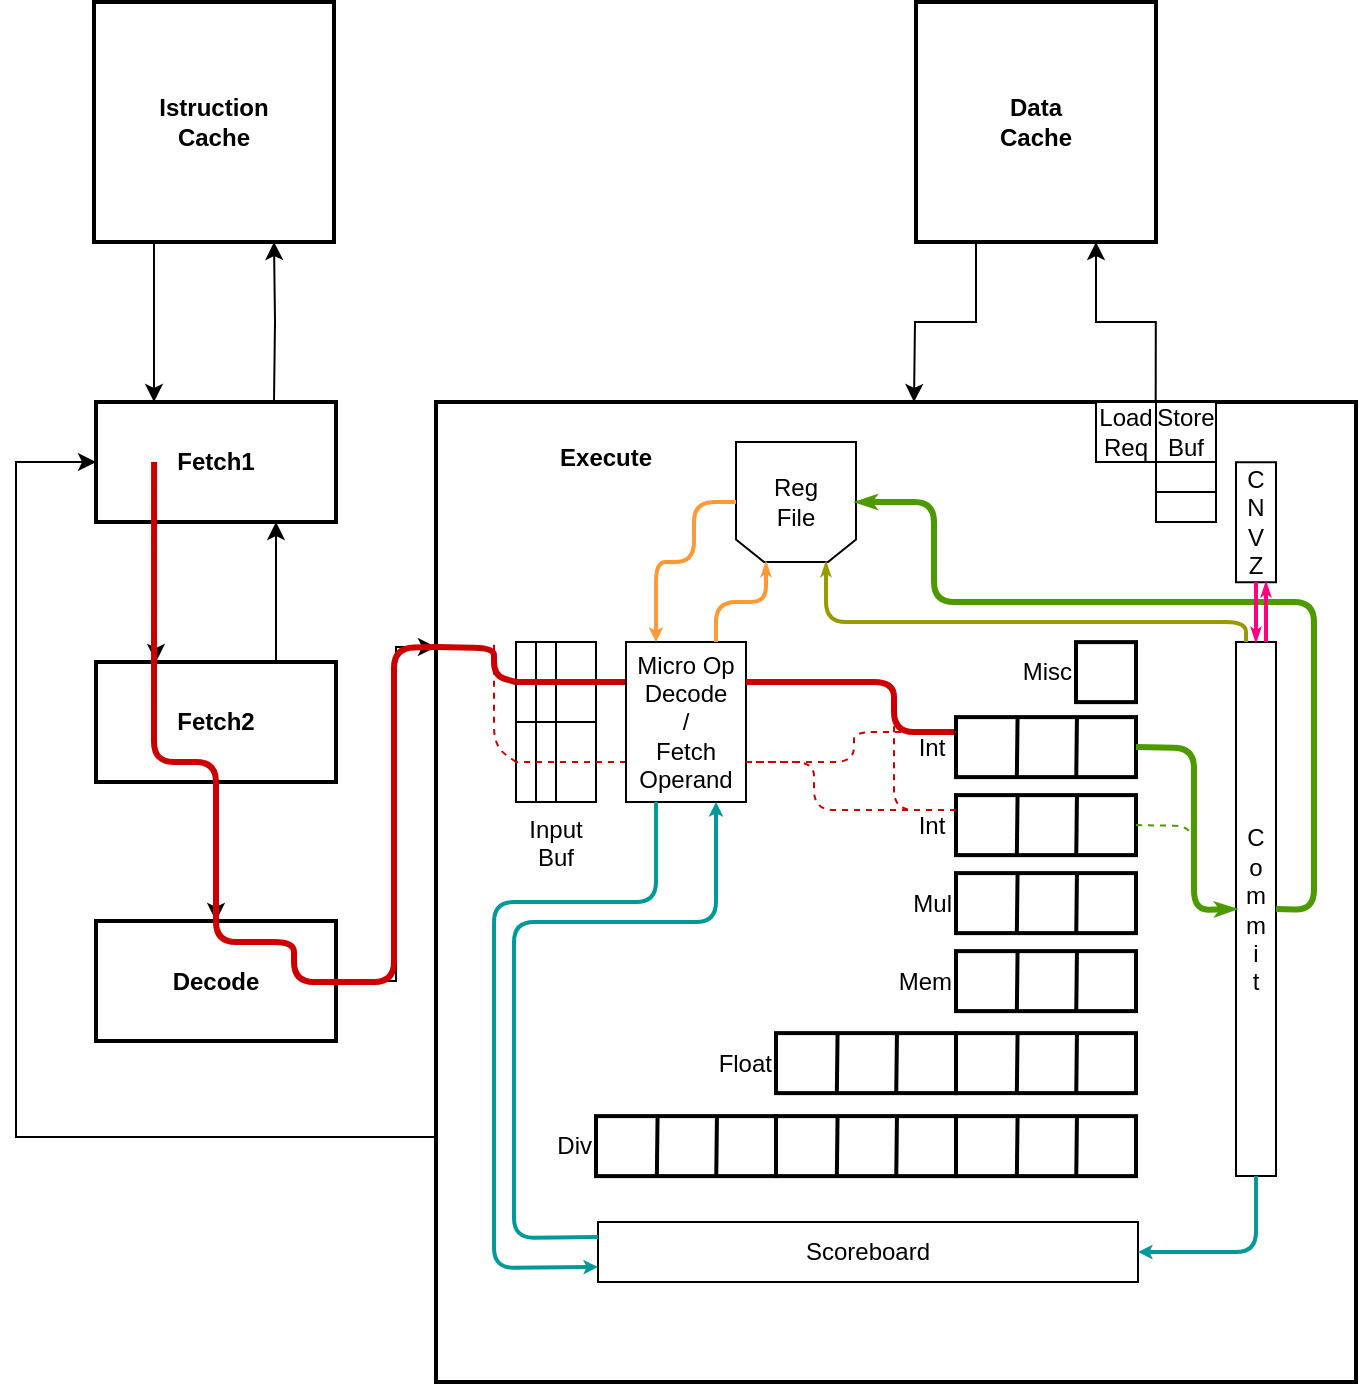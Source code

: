 <mxfile version="12.1.3" type="github" pages="1">
  <diagram id="EdAOTdUpAiUYNW-F2-T8" name="Page-1">
    <mxGraphModel dx="289" dy="156" grid="1" gridSize="10" guides="1" tooltips="1" connect="1" arrows="1" fold="1" page="1" pageScale="1" pageWidth="827" pageHeight="1169" math="0" shadow="0">
      <root>
        <mxCell id="0"/>
        <mxCell id="1" parent="0"/>
        <mxCell id="BWJzSY4zwBTKgIu4_3Df-1" style="edgeStyle=orthogonalEdgeStyle;rounded=0;orthogonalLoop=1;jettySize=auto;html=1;exitX=0.25;exitY=1;exitDx=0;exitDy=0;entryX=0.25;entryY=0;entryDx=0;entryDy=0;fontStyle=1" parent="1" source="BWJzSY4zwBTKgIu4_3Df-2" target="BWJzSY4zwBTKgIu4_3Df-5" edge="1">
          <mxGeometry relative="1" as="geometry"/>
        </mxCell>
        <mxCell id="BWJzSY4zwBTKgIu4_3Df-2" value="Fetch1" style="rounded=0;whiteSpace=wrap;html=1;fontStyle=1;strokeWidth=2;" parent="1" vertex="1">
          <mxGeometry x="81" y="240" width="120" height="60" as="geometry"/>
        </mxCell>
        <mxCell id="BWJzSY4zwBTKgIu4_3Df-3" style="edgeStyle=orthogonalEdgeStyle;rounded=0;orthogonalLoop=1;jettySize=auto;html=1;exitX=0.75;exitY=0;exitDx=0;exitDy=0;fontStyle=1;entryX=0.75;entryY=1;entryDx=0;entryDy=0;" parent="1" source="BWJzSY4zwBTKgIu4_3Df-5" target="BWJzSY4zwBTKgIu4_3Df-2" edge="1">
          <mxGeometry relative="1" as="geometry">
            <mxPoint x="91" y="400" as="targetPoint"/>
          </mxGeometry>
        </mxCell>
        <mxCell id="BWJzSY4zwBTKgIu4_3Df-4" style="edgeStyle=orthogonalEdgeStyle;rounded=0;orthogonalLoop=1;jettySize=auto;html=1;exitX=0.5;exitY=1;exitDx=0;exitDy=0;entryX=0.5;entryY=0;entryDx=0;entryDy=0;fontStyle=1" parent="1" source="BWJzSY4zwBTKgIu4_3Df-5" target="BWJzSY4zwBTKgIu4_3Df-7" edge="1">
          <mxGeometry relative="1" as="geometry"/>
        </mxCell>
        <mxCell id="BWJzSY4zwBTKgIu4_3Df-5" value="Fetch2" style="rounded=0;whiteSpace=wrap;html=1;fontStyle=1;strokeWidth=2;" parent="1" vertex="1">
          <mxGeometry x="81" y="370" width="120" height="60" as="geometry"/>
        </mxCell>
        <mxCell id="BWJzSY4zwBTKgIu4_3Df-6" style="edgeStyle=orthogonalEdgeStyle;rounded=0;orthogonalLoop=1;jettySize=auto;html=1;exitX=1;exitY=0.5;exitDx=0;exitDy=0;entryX=0;entryY=0.25;entryDx=0;entryDy=0;" parent="1" source="BWJzSY4zwBTKgIu4_3Df-7" target="BWJzSY4zwBTKgIu4_3Df-9" edge="1">
          <mxGeometry relative="1" as="geometry">
            <mxPoint x="271" y="348" as="targetPoint"/>
            <Array as="points">
              <mxPoint x="231" y="530"/>
              <mxPoint x="231" y="363"/>
            </Array>
          </mxGeometry>
        </mxCell>
        <mxCell id="BWJzSY4zwBTKgIu4_3Df-7" value="&lt;span&gt;Decode&lt;/span&gt;" style="rounded=0;whiteSpace=wrap;html=1;fontStyle=1;strokeWidth=2;" parent="1" vertex="1">
          <mxGeometry x="81" y="499.5" width="120" height="60" as="geometry"/>
        </mxCell>
        <mxCell id="BWJzSY4zwBTKgIu4_3Df-8" style="edgeStyle=orthogonalEdgeStyle;rounded=0;orthogonalLoop=1;jettySize=auto;html=1;entryX=0;entryY=0.5;entryDx=0;entryDy=0;exitX=0;exitY=0.75;exitDx=0;exitDy=0;" parent="1" source="BWJzSY4zwBTKgIu4_3Df-9" target="BWJzSY4zwBTKgIu4_3Df-2" edge="1">
          <mxGeometry relative="1" as="geometry">
            <Array as="points">
              <mxPoint x="41" y="608"/>
              <mxPoint x="41" y="270"/>
            </Array>
            <mxPoint x="271" y="563" as="sourcePoint"/>
          </mxGeometry>
        </mxCell>
        <mxCell id="BWJzSY4zwBTKgIu4_3Df-9" value="&amp;nbsp; &amp;nbsp; &amp;nbsp; &amp;nbsp; &amp;nbsp; &lt;br&gt;&amp;nbsp; &amp;nbsp; &amp;nbsp; &amp;nbsp; &amp;nbsp; &amp;nbsp; &amp;nbsp; &amp;nbsp; &amp;nbsp; &lt;b&gt;Execute&lt;/b&gt;" style="rounded=0;whiteSpace=wrap;html=1;verticalAlign=top;labelPosition=center;verticalLabelPosition=middle;align=left;strokeWidth=2;" parent="1" vertex="1">
          <mxGeometry x="251" y="240" width="460" height="490" as="geometry"/>
        </mxCell>
        <mxCell id="BWJzSY4zwBTKgIu4_3Df-10" value="C&lt;br&gt;o&lt;br&gt;m&lt;br&gt;m&lt;br&gt;i&lt;br&gt;t" style="rounded=0;whiteSpace=wrap;html=1;align=center;strokeWidth=1;" parent="1" vertex="1">
          <mxGeometry x="651" y="360" width="20" height="267" as="geometry"/>
        </mxCell>
        <mxCell id="XssXL2FNqTkKxZEnzrCa-3" value="Scoreboard" style="rounded=0;whiteSpace=wrap;html=1;strokeWidth=1;" parent="1" vertex="1">
          <mxGeometry x="332" y="650" width="270" height="30" as="geometry"/>
        </mxCell>
        <mxCell id="xlTgU6gEici19xFDkvJ_-10" style="edgeStyle=orthogonalEdgeStyle;rounded=0;orthogonalLoop=1;jettySize=auto;html=1;exitX=0.25;exitY=1;exitDx=0;exitDy=0;entryX=0.25;entryY=0;entryDx=0;entryDy=0;fontStyle=1" parent="1" source="xlTgU6gEici19xFDkvJ_-1" edge="1">
          <mxGeometry relative="1" as="geometry">
            <mxPoint x="110" y="240" as="targetPoint"/>
          </mxGeometry>
        </mxCell>
        <mxCell id="xlTgU6gEici19xFDkvJ_-1" value="Istruction&lt;br&gt;Cache" style="rounded=0;whiteSpace=wrap;html=1;fontStyle=1;strokeWidth=2;" parent="1" vertex="1">
          <mxGeometry x="80" y="40" width="120" height="120" as="geometry"/>
        </mxCell>
        <mxCell id="xlTgU6gEici19xFDkvJ_-11" style="edgeStyle=orthogonalEdgeStyle;rounded=0;orthogonalLoop=1;jettySize=auto;html=1;exitX=0.75;exitY=0;exitDx=0;exitDy=0;entryX=0.75;entryY=1;entryDx=0;entryDy=0;fontStyle=1" parent="1" target="xlTgU6gEici19xFDkvJ_-1" edge="1">
          <mxGeometry relative="1" as="geometry">
            <mxPoint x="170" y="240" as="sourcePoint"/>
          </mxGeometry>
        </mxCell>
        <mxCell id="xlTgU6gEici19xFDkvJ_-9" style="edgeStyle=orthogonalEdgeStyle;rounded=0;orthogonalLoop=1;jettySize=auto;html=1;exitX=0.995;exitY=0.005;exitDx=0;exitDy=0;entryX=0.75;entryY=1;entryDx=0;entryDy=0;exitPerimeter=0;" parent="1" source="oU3VeBDMUItlI4Esvr1q-60" target="xlTgU6gEici19xFDkvJ_-6" edge="1">
          <mxGeometry relative="1" as="geometry"/>
        </mxCell>
        <mxCell id="xlTgU6gEici19xFDkvJ_-8" style="edgeStyle=orthogonalEdgeStyle;rounded=0;orthogonalLoop=1;jettySize=auto;html=1;exitX=0.25;exitY=1;exitDx=0;exitDy=0;entryX=0.5;entryY=0;entryDx=0;entryDy=0;" parent="1" source="xlTgU6gEici19xFDkvJ_-6" edge="1">
          <mxGeometry relative="1" as="geometry">
            <mxPoint x="490" y="240" as="targetPoint"/>
          </mxGeometry>
        </mxCell>
        <mxCell id="xlTgU6gEici19xFDkvJ_-6" value="Data&lt;br&gt;Cache" style="rounded=0;whiteSpace=wrap;html=1;fontStyle=1;strokeWidth=2;" parent="1" vertex="1">
          <mxGeometry x="491" y="40" width="120" height="120" as="geometry"/>
        </mxCell>
        <mxCell id="oU3VeBDMUItlI4Esvr1q-23" value="Int&amp;nbsp;" style="rounded=0;whiteSpace=wrap;html=1;align=right;labelPosition=left;verticalLabelPosition=middle;verticalAlign=middle;strokeWidth=2;" parent="1" vertex="1">
          <mxGeometry x="511" y="436.559" width="90" height="30" as="geometry"/>
        </mxCell>
        <mxCell id="oU3VeBDMUItlI4Esvr1q-24" value="" style="endArrow=none;html=1;exitX=0.338;exitY=0.997;exitDx=0;exitDy=0;exitPerimeter=0;entryX=0.342;entryY=0.003;entryDx=0;entryDy=0;entryPerimeter=0;strokeWidth=2;" parent="1" source="oU3VeBDMUItlI4Esvr1q-23" target="oU3VeBDMUItlI4Esvr1q-23" edge="1">
          <mxGeometry width="50" height="50" relative="1" as="geometry">
            <mxPoint x="-19" y="539.559" as="sourcePoint"/>
            <mxPoint x="382" y="359.559" as="targetPoint"/>
          </mxGeometry>
        </mxCell>
        <mxCell id="oU3VeBDMUItlI4Esvr1q-25" value="" style="endArrow=none;html=1;exitX=0.668;exitY=1.01;exitDx=0;exitDy=0;exitPerimeter=0;entryX=0.672;entryY=-0.003;entryDx=0;entryDy=0;entryPerimeter=0;strokeWidth=2;" parent="1" source="oU3VeBDMUItlI4Esvr1q-23" target="oU3VeBDMUItlI4Esvr1q-23" edge="1">
          <mxGeometry width="50" height="50" relative="1" as="geometry">
            <mxPoint x="420.8" y="419.939" as="sourcePoint"/>
            <mxPoint x="421" y="359.559" as="targetPoint"/>
          </mxGeometry>
        </mxCell>
        <mxCell id="oU3VeBDMUItlI4Esvr1q-26" value="Mul" style="rounded=0;whiteSpace=wrap;html=1;align=right;labelPosition=left;verticalLabelPosition=middle;verticalAlign=middle;strokeWidth=2;" parent="1" vertex="1">
          <mxGeometry x="511" y="475.559" width="90" height="30" as="geometry"/>
        </mxCell>
        <mxCell id="oU3VeBDMUItlI4Esvr1q-27" value="" style="endArrow=none;html=1;exitX=0.338;exitY=0.997;exitDx=0;exitDy=0;exitPerimeter=0;entryX=0.342;entryY=0.003;entryDx=0;entryDy=0;entryPerimeter=0;strokeWidth=2;" parent="1" source="oU3VeBDMUItlI4Esvr1q-26" target="oU3VeBDMUItlI4Esvr1q-26" edge="1">
          <mxGeometry width="50" height="50" relative="1" as="geometry">
            <mxPoint x="-19" y="579.559" as="sourcePoint"/>
            <mxPoint x="382" y="399.559" as="targetPoint"/>
          </mxGeometry>
        </mxCell>
        <mxCell id="oU3VeBDMUItlI4Esvr1q-28" value="" style="endArrow=none;html=1;exitX=0.668;exitY=1.01;exitDx=0;exitDy=0;exitPerimeter=0;entryX=0.672;entryY=-0.003;entryDx=0;entryDy=0;entryPerimeter=0;strokeWidth=2;" parent="1" source="oU3VeBDMUItlI4Esvr1q-26" target="oU3VeBDMUItlI4Esvr1q-26" edge="1">
          <mxGeometry width="50" height="50" relative="1" as="geometry">
            <mxPoint x="420.8" y="459.939" as="sourcePoint"/>
            <mxPoint x="421" y="399.559" as="targetPoint"/>
          </mxGeometry>
        </mxCell>
        <mxCell id="oU3VeBDMUItlI4Esvr1q-29" value="Div" style="rounded=0;whiteSpace=wrap;html=1;align=right;labelPosition=left;verticalLabelPosition=middle;verticalAlign=middle;strokeWidth=2;" parent="1" vertex="1">
          <mxGeometry x="331" y="597.059" width="90" height="30" as="geometry"/>
        </mxCell>
        <mxCell id="oU3VeBDMUItlI4Esvr1q-30" value="" style="endArrow=none;html=1;exitX=0.338;exitY=0.997;exitDx=0;exitDy=0;exitPerimeter=0;entryX=0.342;entryY=0.003;entryDx=0;entryDy=0;entryPerimeter=0;strokeWidth=2;" parent="1" source="oU3VeBDMUItlI4Esvr1q-29" target="oU3VeBDMUItlI4Esvr1q-29" edge="1">
          <mxGeometry width="50" height="50" relative="1" as="geometry">
            <mxPoint x="-19" y="619.559" as="sourcePoint"/>
            <mxPoint x="382" y="439.559" as="targetPoint"/>
          </mxGeometry>
        </mxCell>
        <mxCell id="oU3VeBDMUItlI4Esvr1q-31" value="" style="endArrow=none;html=1;exitX=0.668;exitY=1.01;exitDx=0;exitDy=0;exitPerimeter=0;entryX=0.672;entryY=-0.003;entryDx=0;entryDy=0;entryPerimeter=0;strokeWidth=2;" parent="1" source="oU3VeBDMUItlI4Esvr1q-29" target="oU3VeBDMUItlI4Esvr1q-29" edge="1">
          <mxGeometry width="50" height="50" relative="1" as="geometry">
            <mxPoint x="420.8" y="499.939" as="sourcePoint"/>
            <mxPoint x="421" y="439.559" as="targetPoint"/>
          </mxGeometry>
        </mxCell>
        <mxCell id="oU3VeBDMUItlI4Esvr1q-35" value="" style="rounded=0;whiteSpace=wrap;html=1;align=right;labelPosition=left;verticalLabelPosition=middle;verticalAlign=middle;strokeWidth=2;" parent="1" vertex="1">
          <mxGeometry x="421" y="597.059" width="90" height="30" as="geometry"/>
        </mxCell>
        <mxCell id="oU3VeBDMUItlI4Esvr1q-36" value="" style="endArrow=none;html=1;exitX=0.338;exitY=0.997;exitDx=0;exitDy=0;exitPerimeter=0;entryX=0.342;entryY=0.003;entryDx=0;entryDy=0;entryPerimeter=0;strokeWidth=2;" parent="1" source="oU3VeBDMUItlI4Esvr1q-35" target="oU3VeBDMUItlI4Esvr1q-35" edge="1">
          <mxGeometry width="50" height="50" relative="1" as="geometry">
            <mxPoint x="-324" y="659.559" as="sourcePoint"/>
            <mxPoint x="77" y="479.559" as="targetPoint"/>
          </mxGeometry>
        </mxCell>
        <mxCell id="oU3VeBDMUItlI4Esvr1q-37" value="" style="endArrow=none;html=1;exitX=0.668;exitY=1.01;exitDx=0;exitDy=0;exitPerimeter=0;entryX=0.672;entryY=-0.003;entryDx=0;entryDy=0;entryPerimeter=0;strokeWidth=2;" parent="1" source="oU3VeBDMUItlI4Esvr1q-35" target="oU3VeBDMUItlI4Esvr1q-35" edge="1">
          <mxGeometry width="50" height="50" relative="1" as="geometry">
            <mxPoint x="115.8" y="539.939" as="sourcePoint"/>
            <mxPoint x="116" y="479.559" as="targetPoint"/>
          </mxGeometry>
        </mxCell>
        <mxCell id="oU3VeBDMUItlI4Esvr1q-38" value="" style="rounded=0;whiteSpace=wrap;html=1;align=right;labelPosition=left;verticalLabelPosition=middle;verticalAlign=middle;strokeWidth=2;" parent="1" vertex="1">
          <mxGeometry x="511" y="597.059" width="90" height="30" as="geometry"/>
        </mxCell>
        <mxCell id="oU3VeBDMUItlI4Esvr1q-39" value="" style="endArrow=none;html=1;exitX=0.338;exitY=0.997;exitDx=0;exitDy=0;exitPerimeter=0;entryX=0.342;entryY=0.003;entryDx=0;entryDy=0;entryPerimeter=0;strokeWidth=2;" parent="1" source="oU3VeBDMUItlI4Esvr1q-38" target="oU3VeBDMUItlI4Esvr1q-38" edge="1">
          <mxGeometry width="50" height="50" relative="1" as="geometry">
            <mxPoint x="-314" y="669.559" as="sourcePoint"/>
            <mxPoint x="87" y="489.559" as="targetPoint"/>
          </mxGeometry>
        </mxCell>
        <mxCell id="oU3VeBDMUItlI4Esvr1q-40" value="" style="endArrow=none;html=1;exitX=0.668;exitY=1.01;exitDx=0;exitDy=0;exitPerimeter=0;entryX=0.672;entryY=-0.003;entryDx=0;entryDy=0;entryPerimeter=0;strokeWidth=2;" parent="1" source="oU3VeBDMUItlI4Esvr1q-38" target="oU3VeBDMUItlI4Esvr1q-38" edge="1">
          <mxGeometry width="50" height="50" relative="1" as="geometry">
            <mxPoint x="125.8" y="549.939" as="sourcePoint"/>
            <mxPoint x="126" y="489.559" as="targetPoint"/>
          </mxGeometry>
        </mxCell>
        <mxCell id="oU3VeBDMUItlI4Esvr1q-41" value="Float" style="rounded=0;whiteSpace=wrap;html=1;align=right;labelPosition=left;verticalLabelPosition=middle;verticalAlign=middle;strokeWidth=2;" parent="1" vertex="1">
          <mxGeometry x="421" y="555.559" width="90" height="30" as="geometry"/>
        </mxCell>
        <mxCell id="oU3VeBDMUItlI4Esvr1q-42" value="" style="endArrow=none;html=1;exitX=0.338;exitY=0.997;exitDx=0;exitDy=0;exitPerimeter=0;entryX=0.342;entryY=0.003;entryDx=0;entryDy=0;entryPerimeter=0;strokeWidth=2;" parent="1" source="oU3VeBDMUItlI4Esvr1q-41" target="oU3VeBDMUItlI4Esvr1q-41" edge="1">
          <mxGeometry width="50" height="50" relative="1" as="geometry">
            <mxPoint x="-304" y="679.559" as="sourcePoint"/>
            <mxPoint x="97" y="499.559" as="targetPoint"/>
          </mxGeometry>
        </mxCell>
        <mxCell id="oU3VeBDMUItlI4Esvr1q-43" value="" style="endArrow=none;html=1;exitX=0.668;exitY=1.01;exitDx=0;exitDy=0;exitPerimeter=0;entryX=0.672;entryY=-0.003;entryDx=0;entryDy=0;entryPerimeter=0;strokeWidth=2;" parent="1" source="oU3VeBDMUItlI4Esvr1q-41" target="oU3VeBDMUItlI4Esvr1q-41" edge="1">
          <mxGeometry width="50" height="50" relative="1" as="geometry">
            <mxPoint x="135.8" y="559.939" as="sourcePoint"/>
            <mxPoint x="136" y="499.559" as="targetPoint"/>
          </mxGeometry>
        </mxCell>
        <mxCell id="oU3VeBDMUItlI4Esvr1q-44" value="" style="rounded=0;whiteSpace=wrap;html=1;align=right;labelPosition=left;verticalLabelPosition=middle;verticalAlign=middle;strokeWidth=2;" parent="1" vertex="1">
          <mxGeometry x="511" y="555.559" width="90" height="30" as="geometry"/>
        </mxCell>
        <mxCell id="oU3VeBDMUItlI4Esvr1q-45" value="" style="endArrow=none;html=1;exitX=0.338;exitY=0.997;exitDx=0;exitDy=0;exitPerimeter=0;entryX=0.342;entryY=0.003;entryDx=0;entryDy=0;entryPerimeter=0;strokeWidth=2;" parent="1" source="oU3VeBDMUItlI4Esvr1q-44" target="oU3VeBDMUItlI4Esvr1q-44" edge="1">
          <mxGeometry width="50" height="50" relative="1" as="geometry">
            <mxPoint x="-294" y="689.559" as="sourcePoint"/>
            <mxPoint x="107" y="509.559" as="targetPoint"/>
          </mxGeometry>
        </mxCell>
        <mxCell id="oU3VeBDMUItlI4Esvr1q-46" value="" style="endArrow=none;html=1;exitX=0.668;exitY=1.01;exitDx=0;exitDy=0;exitPerimeter=0;entryX=0.672;entryY=-0.003;entryDx=0;entryDy=0;entryPerimeter=0;strokeWidth=2;" parent="1" source="oU3VeBDMUItlI4Esvr1q-44" target="oU3VeBDMUItlI4Esvr1q-44" edge="1">
          <mxGeometry width="50" height="50" relative="1" as="geometry">
            <mxPoint x="145.8" y="569.939" as="sourcePoint"/>
            <mxPoint x="146" y="509.559" as="targetPoint"/>
          </mxGeometry>
        </mxCell>
        <mxCell id="oU3VeBDMUItlI4Esvr1q-48" value="Mem" style="rounded=0;whiteSpace=wrap;html=1;align=right;labelPosition=left;verticalLabelPosition=middle;verticalAlign=middle;strokeWidth=2;" parent="1" vertex="1">
          <mxGeometry x="511" y="514.559" width="90" height="30" as="geometry"/>
        </mxCell>
        <mxCell id="oU3VeBDMUItlI4Esvr1q-49" value="" style="endArrow=none;html=1;exitX=0.338;exitY=0.997;exitDx=0;exitDy=0;exitPerimeter=0;entryX=0.342;entryY=0.003;entryDx=0;entryDy=0;entryPerimeter=0;strokeWidth=2;" parent="1" source="oU3VeBDMUItlI4Esvr1q-48" target="oU3VeBDMUItlI4Esvr1q-48" edge="1">
          <mxGeometry width="50" height="50" relative="1" as="geometry">
            <mxPoint x="-19" y="697.559" as="sourcePoint"/>
            <mxPoint x="382" y="517.559" as="targetPoint"/>
          </mxGeometry>
        </mxCell>
        <mxCell id="oU3VeBDMUItlI4Esvr1q-50" value="" style="endArrow=none;html=1;exitX=0.668;exitY=1.01;exitDx=0;exitDy=0;exitPerimeter=0;entryX=0.672;entryY=-0.003;entryDx=0;entryDy=0;entryPerimeter=0;strokeWidth=2;" parent="1" source="oU3VeBDMUItlI4Esvr1q-48" target="oU3VeBDMUItlI4Esvr1q-48" edge="1">
          <mxGeometry width="50" height="50" relative="1" as="geometry">
            <mxPoint x="420.8" y="577.939" as="sourcePoint"/>
            <mxPoint x="421" y="517.559" as="targetPoint"/>
          </mxGeometry>
        </mxCell>
        <mxCell id="oU3VeBDMUItlI4Esvr1q-51" value="Misc" style="rounded=0;whiteSpace=wrap;html=1;align=right;labelPosition=left;verticalLabelPosition=middle;verticalAlign=middle;strokeWidth=2;" parent="1" vertex="1">
          <mxGeometry x="571" y="360.059" width="30" height="30" as="geometry"/>
        </mxCell>
        <mxCell id="oU3VeBDMUItlI4Esvr1q-57" value="" style="rounded=0;whiteSpace=wrap;html=1;align=left;verticalAlign=top;labelPosition=right;verticalLabelPosition=middle;" parent="1" vertex="1">
          <mxGeometry x="611" y="240" width="30" height="60" as="geometry"/>
        </mxCell>
        <mxCell id="oU3VeBDMUItlI4Esvr1q-58" value="" style="endArrow=none;html=1;entryX=0;entryY=0.5;entryDx=0;entryDy=0;exitX=1;exitY=0.5;exitDx=0;exitDy=0;" parent="1" source="oU3VeBDMUItlI4Esvr1q-57" target="oU3VeBDMUItlI4Esvr1q-57" edge="1">
          <mxGeometry width="50" height="50" relative="1" as="geometry">
            <mxPoint x="346" y="480" as="sourcePoint"/>
            <mxPoint x="396" y="430" as="targetPoint"/>
          </mxGeometry>
        </mxCell>
        <mxCell id="oU3VeBDMUItlI4Esvr1q-59" value="" style="endArrow=none;html=1;entryX=0;entryY=0.75;entryDx=0;entryDy=0;exitX=1;exitY=0.75;exitDx=0;exitDy=0;" parent="1" source="oU3VeBDMUItlI4Esvr1q-57" target="oU3VeBDMUItlI4Esvr1q-57" edge="1">
          <mxGeometry width="50" height="50" relative="1" as="geometry">
            <mxPoint x="346" y="480" as="sourcePoint"/>
            <mxPoint x="396" y="430" as="targetPoint"/>
          </mxGeometry>
        </mxCell>
        <mxCell id="oU3VeBDMUItlI4Esvr1q-60" value="Load&lt;br&gt;Req" style="rounded=0;whiteSpace=wrap;html=1;align=center;labelPosition=center;verticalLabelPosition=middle;verticalAlign=middle;" parent="1" vertex="1">
          <mxGeometry x="581" y="240" width="30" height="30" as="geometry"/>
        </mxCell>
        <mxCell id="oU3VeBDMUItlI4Esvr1q-61" value="Store&lt;br&gt;Buf" style="text;html=1;strokeColor=none;fillColor=none;align=center;verticalAlign=middle;whiteSpace=wrap;rounded=0;" parent="1" vertex="1">
          <mxGeometry x="611" y="240" width="30" height="30" as="geometry"/>
        </mxCell>
        <mxCell id="oU3VeBDMUItlI4Esvr1q-62" value="Input Buf" style="rounded=0;whiteSpace=wrap;html=1;align=center;labelPosition=center;verticalLabelPosition=bottom;verticalAlign=top;" parent="1" vertex="1">
          <mxGeometry x="291" y="360" width="40" height="80" as="geometry"/>
        </mxCell>
        <mxCell id="oU3VeBDMUItlI4Esvr1q-63" value="" style="endArrow=none;html=1;entryX=0.5;entryY=0;entryDx=0;entryDy=0;exitX=0.5;exitY=1;exitDx=0;exitDy=0;" parent="1" source="oU3VeBDMUItlI4Esvr1q-62" target="oU3VeBDMUItlI4Esvr1q-62" edge="1">
          <mxGeometry width="50" height="50" relative="1" as="geometry">
            <mxPoint x="-29" y="730" as="sourcePoint"/>
            <mxPoint x="21" y="680" as="targetPoint"/>
          </mxGeometry>
        </mxCell>
        <mxCell id="oU3VeBDMUItlI4Esvr1q-64" value="" style="endArrow=none;html=1;entryX=0.25;entryY=0;entryDx=0;entryDy=0;exitX=0.25;exitY=1;exitDx=0;exitDy=0;" parent="1" source="oU3VeBDMUItlI4Esvr1q-62" target="oU3VeBDMUItlI4Esvr1q-62" edge="1">
          <mxGeometry width="50" height="50" relative="1" as="geometry">
            <mxPoint x="-29" y="730" as="sourcePoint"/>
            <mxPoint x="21" y="680" as="targetPoint"/>
          </mxGeometry>
        </mxCell>
        <mxCell id="oU3VeBDMUItlI4Esvr1q-67" value="" style="shape=loopLimit;whiteSpace=wrap;html=1;align=left;rotation=180;size=14;" parent="1" vertex="1">
          <mxGeometry x="401" y="260" width="60" height="60" as="geometry"/>
        </mxCell>
        <mxCell id="oU3VeBDMUItlI4Esvr1q-68" value="Reg&lt;br&gt;File" style="text;html=1;strokeColor=none;fillColor=none;align=center;verticalAlign=middle;whiteSpace=wrap;rounded=0;" parent="1" vertex="1">
          <mxGeometry x="411" y="280" width="40" height="20" as="geometry"/>
        </mxCell>
        <mxCell id="s8nCWQDY_kM8OFvqMYmS-9" value="" style="endArrow=none;html=1;strokeColor=#CC0000;strokeWidth=3;exitX=0;exitY=0.25;exitDx=0;exitDy=0;entryX=0;entryY=0.25;entryDx=0;entryDy=0;" parent="1" source="oU3VeBDMUItlI4Esvr1q-62" target="BWJzSY4zwBTKgIu4_3Df-9" edge="1">
          <mxGeometry width="50" height="50" relative="1" as="geometry">
            <mxPoint x="30" y="740" as="sourcePoint"/>
            <mxPoint x="270" y="360" as="targetPoint"/>
            <Array as="points">
              <mxPoint x="280" y="377"/>
              <mxPoint x="280" y="363"/>
            </Array>
          </mxGeometry>
        </mxCell>
        <mxCell id="s8nCWQDY_kM8OFvqMYmS-11" value="" style="endArrow=none;html=1;strokeColor=#CC0000;strokeWidth=3;entryX=0;entryY=0.25;entryDx=0;entryDy=0;exitX=0;exitY=0.25;exitDx=0;exitDy=0;" parent="1" source="s8nCWQDY_kM8OFvqMYmS-16" target="oU3VeBDMUItlI4Esvr1q-62" edge="1">
          <mxGeometry width="50" height="50" relative="1" as="geometry">
            <mxPoint x="180" y="740" as="sourcePoint"/>
            <mxPoint x="230" y="690" as="targetPoint"/>
          </mxGeometry>
        </mxCell>
        <mxCell id="s8nCWQDY_kM8OFvqMYmS-12" value="" style="endArrow=none;dashed=1;html=1;strokeColor=#CC0000;strokeWidth=1;exitX=0;exitY=0.75;exitDx=0;exitDy=0;" parent="1" source="oU3VeBDMUItlI4Esvr1q-62" edge="1">
          <mxGeometry width="50" height="50" relative="1" as="geometry">
            <mxPoint x="180" y="740" as="sourcePoint"/>
            <mxPoint x="280" y="360" as="targetPoint"/>
            <Array as="points">
              <mxPoint x="280" y="412"/>
            </Array>
          </mxGeometry>
        </mxCell>
        <mxCell id="s8nCWQDY_kM8OFvqMYmS-13" value="" style="endArrow=none;dashed=1;html=1;strokeColor=#CC0000;strokeWidth=1;exitX=0;exitY=0.75;exitDx=0;exitDy=0;entryX=0;entryY=0.75;entryDx=0;entryDy=0;" parent="1" source="s8nCWQDY_kM8OFvqMYmS-16" target="oU3VeBDMUItlI4Esvr1q-62" edge="1">
          <mxGeometry width="50" height="50" relative="1" as="geometry">
            <mxPoint x="160" y="740" as="sourcePoint"/>
            <mxPoint x="293" y="420" as="targetPoint"/>
          </mxGeometry>
        </mxCell>
        <mxCell id="s8nCWQDY_kM8OFvqMYmS-16" value="Micro Op&lt;br&gt;Decode&lt;br&gt;/&lt;br&gt;Fetch&lt;br&gt;Operand" style="rounded=0;whiteSpace=wrap;html=1;" parent="1" vertex="1">
          <mxGeometry x="346" y="360" width="60" height="80" as="geometry"/>
        </mxCell>
        <mxCell id="s8nCWQDY_kM8OFvqMYmS-17" value="" style="endArrow=classicThin;html=1;strokeColor=#FF9933;strokeWidth=2;exitX=0.75;exitY=0;exitDx=0;exitDy=0;entryX=0.75;entryY=0;entryDx=0;entryDy=0;endSize=1;endFill=1;" parent="1" source="s8nCWQDY_kM8OFvqMYmS-16" target="oU3VeBDMUItlI4Esvr1q-67" edge="1">
          <mxGeometry width="50" height="50" relative="1" as="geometry">
            <mxPoint x="416" y="397.5" as="sourcePoint"/>
            <mxPoint x="466" y="347.5" as="targetPoint"/>
            <Array as="points">
              <mxPoint x="391" y="340"/>
              <mxPoint x="416" y="340"/>
            </Array>
          </mxGeometry>
        </mxCell>
        <mxCell id="s8nCWQDY_kM8OFvqMYmS-19" value="" style="endArrow=classic;html=1;strokeColor=#FF9933;strokeWidth=2;endSize=1;entryX=0.25;entryY=0;entryDx=0;entryDy=0;exitX=1;exitY=0.5;exitDx=0;exitDy=0;" parent="1" source="oU3VeBDMUItlI4Esvr1q-67" target="s8nCWQDY_kM8OFvqMYmS-16" edge="1">
          <mxGeometry width="50" height="50" relative="1" as="geometry">
            <mxPoint x="100" y="740" as="sourcePoint"/>
            <mxPoint x="150" y="690" as="targetPoint"/>
            <Array as="points">
              <mxPoint x="380" y="290"/>
              <mxPoint x="380" y="320"/>
              <mxPoint x="361" y="320"/>
            </Array>
          </mxGeometry>
        </mxCell>
        <mxCell id="s8nCWQDY_kM8OFvqMYmS-21" value="" style="endArrow=none;html=1;strokeColor=#CC0000;strokeWidth=3;entryX=1;entryY=0.25;entryDx=0;entryDy=0;exitX=0;exitY=0.25;exitDx=0;exitDy=0;endSize=6;endFill=0;startArrow=none;startFill=0;startSize=1;" parent="1" source="oU3VeBDMUItlI4Esvr1q-20" target="s8nCWQDY_kM8OFvqMYmS-16" edge="1">
          <mxGeometry width="50" height="50" relative="1" as="geometry">
            <mxPoint x="40" y="740" as="sourcePoint"/>
            <mxPoint x="90" y="690" as="targetPoint"/>
            <Array as="points">
              <mxPoint x="480" y="405"/>
              <mxPoint x="480" y="380"/>
            </Array>
          </mxGeometry>
        </mxCell>
        <mxCell id="oU3VeBDMUItlI4Esvr1q-20" value="Int&amp;nbsp;" style="rounded=0;whiteSpace=wrap;html=1;align=right;labelPosition=left;verticalLabelPosition=middle;verticalAlign=middle;strokeWidth=2;" parent="1" vertex="1">
          <mxGeometry x="511" y="397.559" width="90" height="30" as="geometry"/>
        </mxCell>
        <mxCell id="oU3VeBDMUItlI4Esvr1q-21" value="" style="endArrow=none;html=1;exitX=0.338;exitY=0.997;exitDx=0;exitDy=0;exitPerimeter=0;entryX=0.342;entryY=0.003;entryDx=0;entryDy=0;entryPerimeter=0;strokeWidth=2;" parent="1" source="oU3VeBDMUItlI4Esvr1q-20" target="oU3VeBDMUItlI4Esvr1q-20" edge="1">
          <mxGeometry width="50" height="50" relative="1" as="geometry">
            <mxPoint x="-19" y="499.559" as="sourcePoint"/>
            <mxPoint x="382" y="319.559" as="targetPoint"/>
          </mxGeometry>
        </mxCell>
        <mxCell id="oU3VeBDMUItlI4Esvr1q-22" value="" style="endArrow=none;html=1;exitX=0.668;exitY=1.01;exitDx=0;exitDy=0;exitPerimeter=0;entryX=0.672;entryY=-0.003;entryDx=0;entryDy=0;entryPerimeter=0;strokeWidth=2;" parent="1" source="oU3VeBDMUItlI4Esvr1q-20" target="oU3VeBDMUItlI4Esvr1q-20" edge="1">
          <mxGeometry width="50" height="50" relative="1" as="geometry">
            <mxPoint x="420.8" y="379.939" as="sourcePoint"/>
            <mxPoint x="421" y="319.559" as="targetPoint"/>
          </mxGeometry>
        </mxCell>
        <mxCell id="s8nCWQDY_kM8OFvqMYmS-22" value="" style="endArrow=none;dashed=1;html=1;strokeColor=#CC0000;strokeWidth=1;entryX=1;entryY=0.75;entryDx=0;entryDy=0;exitX=0;exitY=0.25;exitDx=0;exitDy=0;" parent="1" source="oU3VeBDMUItlI4Esvr1q-23" target="s8nCWQDY_kM8OFvqMYmS-16" edge="1">
          <mxGeometry width="50" height="50" relative="1" as="geometry">
            <mxPoint x="60" y="740" as="sourcePoint"/>
            <mxPoint x="110" y="690" as="targetPoint"/>
            <Array as="points">
              <mxPoint x="440" y="444"/>
              <mxPoint x="440" y="420"/>
            </Array>
          </mxGeometry>
        </mxCell>
        <mxCell id="s8nCWQDY_kM8OFvqMYmS-23" value="" style="endArrow=none;dashed=1;html=1;strokeColor=#CC0000;strokeWidth=1;entryX=0;entryY=0.25;entryDx=0;entryDy=0;exitX=1;exitY=0.75;exitDx=0;exitDy=0;" parent="1" source="s8nCWQDY_kM8OFvqMYmS-16" target="oU3VeBDMUItlI4Esvr1q-20" edge="1">
          <mxGeometry width="50" height="50" relative="1" as="geometry">
            <mxPoint x="60" y="740" as="sourcePoint"/>
            <mxPoint x="110" y="690" as="targetPoint"/>
            <Array as="points">
              <mxPoint x="460" y="420"/>
              <mxPoint x="460" y="405"/>
            </Array>
          </mxGeometry>
        </mxCell>
        <mxCell id="s8nCWQDY_kM8OFvqMYmS-24" value="" style="endArrow=none;dashed=1;html=1;strokeColor=#CC0000;strokeWidth=1;entryX=1;entryY=0.25;entryDx=0;entryDy=0;exitX=0;exitY=0.25;exitDx=0;exitDy=0;" parent="1" source="oU3VeBDMUItlI4Esvr1q-23" target="s8nCWQDY_kM8OFvqMYmS-16" edge="1">
          <mxGeometry width="50" height="50" relative="1" as="geometry">
            <mxPoint x="60" y="740" as="sourcePoint"/>
            <mxPoint x="110" y="690" as="targetPoint"/>
            <Array as="points">
              <mxPoint x="480" y="444"/>
              <mxPoint x="480" y="380"/>
            </Array>
          </mxGeometry>
        </mxCell>
        <mxCell id="s8nCWQDY_kM8OFvqMYmS-25" value="" style="endArrow=classicThin;html=1;strokeColor=#999900;strokeWidth=2;endSize=1;startSize=1;endFill=1;entryX=0.25;entryY=0;entryDx=0;entryDy=0;exitX=0.25;exitY=0;exitDx=0;exitDy=0;" parent="1" source="BWJzSY4zwBTKgIu4_3Df-10" target="oU3VeBDMUItlI4Esvr1q-67" edge="1">
          <mxGeometry width="50" height="50" relative="1" as="geometry">
            <mxPoint x="160" y="740" as="sourcePoint"/>
            <mxPoint x="210" y="690" as="targetPoint"/>
            <Array as="points">
              <mxPoint x="656" y="350"/>
              <mxPoint x="446" y="350"/>
            </Array>
          </mxGeometry>
        </mxCell>
        <mxCell id="s8nCWQDY_kM8OFvqMYmS-26" value="" style="endArrow=classicThin;html=1;strokeColor=#4D9900;strokeWidth=3;endFill=1;startSize=4;endSize=1;entryX=0;entryY=0.5;entryDx=0;entryDy=0;exitX=1;exitY=0.5;exitDx=0;exitDy=0;" parent="1" source="oU3VeBDMUItlI4Esvr1q-20" target="BWJzSY4zwBTKgIu4_3Df-10" edge="1">
          <mxGeometry width="50" height="50" relative="1" as="geometry">
            <mxPoint x="130" y="740" as="sourcePoint"/>
            <mxPoint x="680" y="426.75" as="targetPoint"/>
            <Array as="points">
              <mxPoint x="630" y="413"/>
              <mxPoint x="630" y="494"/>
            </Array>
          </mxGeometry>
        </mxCell>
        <mxCell id="s8nCWQDY_kM8OFvqMYmS-27" value="" style="endArrow=none;dashed=1;html=1;strokeColor=#4D9900;strokeWidth=1;endFill=0;startSize=4;endSize=3;exitX=1;exitY=0.5;exitDx=0;exitDy=0;" parent="1" source="oU3VeBDMUItlI4Esvr1q-23" edge="1">
          <mxGeometry width="50" height="50" relative="1" as="geometry">
            <mxPoint x="140" y="740" as="sourcePoint"/>
            <mxPoint x="630" y="480" as="targetPoint"/>
            <Array as="points">
              <mxPoint x="630" y="452"/>
            </Array>
          </mxGeometry>
        </mxCell>
        <mxCell id="s8nCWQDY_kM8OFvqMYmS-28" value="" style="endArrow=none;html=1;strokeColor=#000000;strokeWidth=1;entryX=1;entryY=0.5;entryDx=0;entryDy=0;exitX=0;exitY=0.5;exitDx=0;exitDy=0;" parent="1" source="oU3VeBDMUItlI4Esvr1q-62" target="oU3VeBDMUItlI4Esvr1q-62" edge="1">
          <mxGeometry width="50" height="50" relative="1" as="geometry">
            <mxPoint x="30" y="740" as="sourcePoint"/>
            <mxPoint x="80" y="690" as="targetPoint"/>
          </mxGeometry>
        </mxCell>
        <mxCell id="XssXL2FNqTkKxZEnzrCa-4" value="" style="endArrow=classic;html=1;strokeColor=#009999;entryX=0;entryY=0.75;entryDx=0;entryDy=0;exitX=0.25;exitY=1;exitDx=0;exitDy=0;strokeWidth=2;startSize=3;endSize=1;" parent="1" source="s8nCWQDY_kM8OFvqMYmS-16" target="XssXL2FNqTkKxZEnzrCa-3" edge="1">
          <mxGeometry width="50" height="50" relative="1" as="geometry">
            <mxPoint x="70" y="770" as="sourcePoint"/>
            <mxPoint x="120" y="720" as="targetPoint"/>
            <Array as="points">
              <mxPoint x="361" y="490"/>
              <mxPoint x="280" y="490"/>
              <mxPoint x="280" y="673"/>
            </Array>
          </mxGeometry>
        </mxCell>
        <mxCell id="XssXL2FNqTkKxZEnzrCa-5" value="" style="endArrow=classic;html=1;strokeColor=#009999;entryX=0.75;entryY=1;entryDx=0;entryDy=0;exitX=0;exitY=0.25;exitDx=0;exitDy=0;strokeWidth=2;startSize=3;endSize=1;" parent="1" source="XssXL2FNqTkKxZEnzrCa-3" target="s8nCWQDY_kM8OFvqMYmS-16" edge="1">
          <mxGeometry width="50" height="50" relative="1" as="geometry">
            <mxPoint x="371" y="450" as="sourcePoint"/>
            <mxPoint x="342" y="682.5" as="targetPoint"/>
            <Array as="points">
              <mxPoint x="290" y="658"/>
              <mxPoint x="290" y="500"/>
              <mxPoint x="391" y="500"/>
            </Array>
          </mxGeometry>
        </mxCell>
        <mxCell id="XssXL2FNqTkKxZEnzrCa-6" value="" style="endArrow=classic;html=1;strokeColor=#009999;entryX=1;entryY=0.5;entryDx=0;entryDy=0;exitX=0.5;exitY=1;exitDx=0;exitDy=0;strokeWidth=2;startSize=3;endSize=1;" parent="1" source="BWJzSY4zwBTKgIu4_3Df-10" target="XssXL2FNqTkKxZEnzrCa-3" edge="1">
          <mxGeometry width="50" height="50" relative="1" as="geometry">
            <mxPoint x="691" y="627" as="sourcePoint"/>
            <mxPoint x="342" y="682.5" as="targetPoint"/>
            <Array as="points">
              <mxPoint x="661" y="665"/>
            </Array>
          </mxGeometry>
        </mxCell>
        <mxCell id="BWJzSY4zwBTKgIu4_3Df-11" value="" style="endArrow=classicThin;html=1;strokeColor=#4D9900;strokeWidth=3;endFill=1;startSize=4;endSize=1;exitX=1;exitY=0.5;exitDx=0;exitDy=0;entryX=0;entryY=0.5;entryDx=0;entryDy=0;" parent="1" source="BWJzSY4zwBTKgIu4_3Df-10" target="oU3VeBDMUItlI4Esvr1q-67" edge="1">
          <mxGeometry width="50" height="50" relative="1" as="geometry">
            <mxPoint x="611" y="422.559" as="sourcePoint"/>
            <mxPoint x="661" y="503.5" as="targetPoint"/>
            <Array as="points">
              <mxPoint x="690" y="494"/>
              <mxPoint x="690" y="340"/>
              <mxPoint x="500" y="340"/>
              <mxPoint x="500" y="290"/>
            </Array>
          </mxGeometry>
        </mxCell>
        <mxCell id="h77frQf7ML84xclrc33S-1" value="C&lt;br&gt;N&lt;br&gt;V&lt;br&gt;Z" style="rounded=0;whiteSpace=wrap;html=1;" vertex="1" parent="1">
          <mxGeometry x="651" y="270.121" width="20" height="60" as="geometry"/>
        </mxCell>
        <mxCell id="h77frQf7ML84xclrc33S-2" value="" style="endArrow=classicThin;html=1;exitX=0.5;exitY=1;exitDx=0;exitDy=0;endFill=1;startSize=3;endSize=1;strokeWidth=2;strokeColor=#FF0080;" edge="1" parent="1" source="h77frQf7ML84xclrc33S-1" target="BWJzSY4zwBTKgIu4_3Df-10">
          <mxGeometry width="50" height="50" relative="1" as="geometry">
            <mxPoint x="420" y="800" as="sourcePoint"/>
            <mxPoint x="470" y="750" as="targetPoint"/>
          </mxGeometry>
        </mxCell>
        <mxCell id="h77frQf7ML84xclrc33S-3" value="" style="endArrow=classicThin;html=1;exitX=0.75;exitY=0;exitDx=0;exitDy=0;endFill=1;startSize=3;endSize=1;strokeWidth=2;strokeColor=#FF0080;entryX=0.75;entryY=1;entryDx=0;entryDy=0;" edge="1" parent="1" source="BWJzSY4zwBTKgIu4_3Df-10" target="h77frQf7ML84xclrc33S-1">
          <mxGeometry width="50" height="50" relative="1" as="geometry">
            <mxPoint x="671" y="340.121" as="sourcePoint"/>
            <mxPoint x="671" y="340" as="targetPoint"/>
            <Array as="points"/>
          </mxGeometry>
        </mxCell>
        <mxCell id="h77frQf7ML84xclrc33S-4" value="" style="endArrow=none;html=1;strokeColor=#CC0000;strokeWidth=3;entryX=0.242;entryY=0.5;entryDx=0;entryDy=0;entryPerimeter=0;exitX=0;exitY=0.25;exitDx=0;exitDy=0;" edge="1" parent="1" source="BWJzSY4zwBTKgIu4_3Df-9" target="BWJzSY4zwBTKgIu4_3Df-2">
          <mxGeometry width="50" height="50" relative="1" as="geometry">
            <mxPoint x="141" y="440" as="sourcePoint"/>
            <mxPoint x="80" y="750" as="targetPoint"/>
            <Array as="points">
              <mxPoint x="230" y="363"/>
              <mxPoint x="230" y="530"/>
              <mxPoint x="180" y="530"/>
              <mxPoint x="180" y="510"/>
              <mxPoint x="141" y="510"/>
              <mxPoint x="141" y="420"/>
              <mxPoint x="110" y="420"/>
            </Array>
          </mxGeometry>
        </mxCell>
      </root>
    </mxGraphModel>
  </diagram>
</mxfile>
